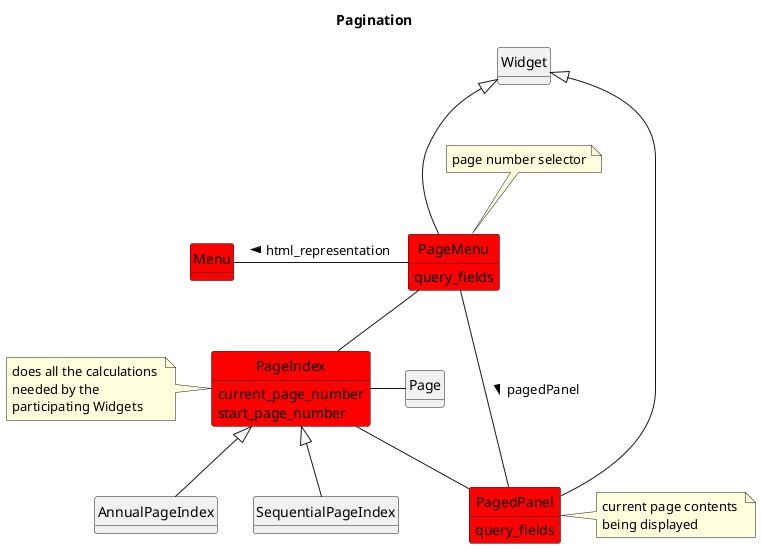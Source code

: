 @startuml

title Pagination

hide methods
hide circle

class Menu #red
class PageMenu #red{
	query_fields
}
note top: page number selector

class PagedPanel #red{
	query_fields
}
note right: current page contents \nbeing displayed

class PageIndex #red{
	current_page_number
	start_page_number
}
note left of PageIndex : does all the calculations \nneeded by the \nparticipating Widgets
Widget <|--- PageMenu
Widget <|--- PagedPanel

PageMenu -right- PagedPanel : pagedPanel >
PageMenu -left- Menu : html_representation >
PageMenu -- PageIndex
PageIndex -- PagedPanel
PageIndex -right- Page
PageIndex <|-- AnnualPageIndex
PageIndex <|-- SequentialPageIndex

@enduml
